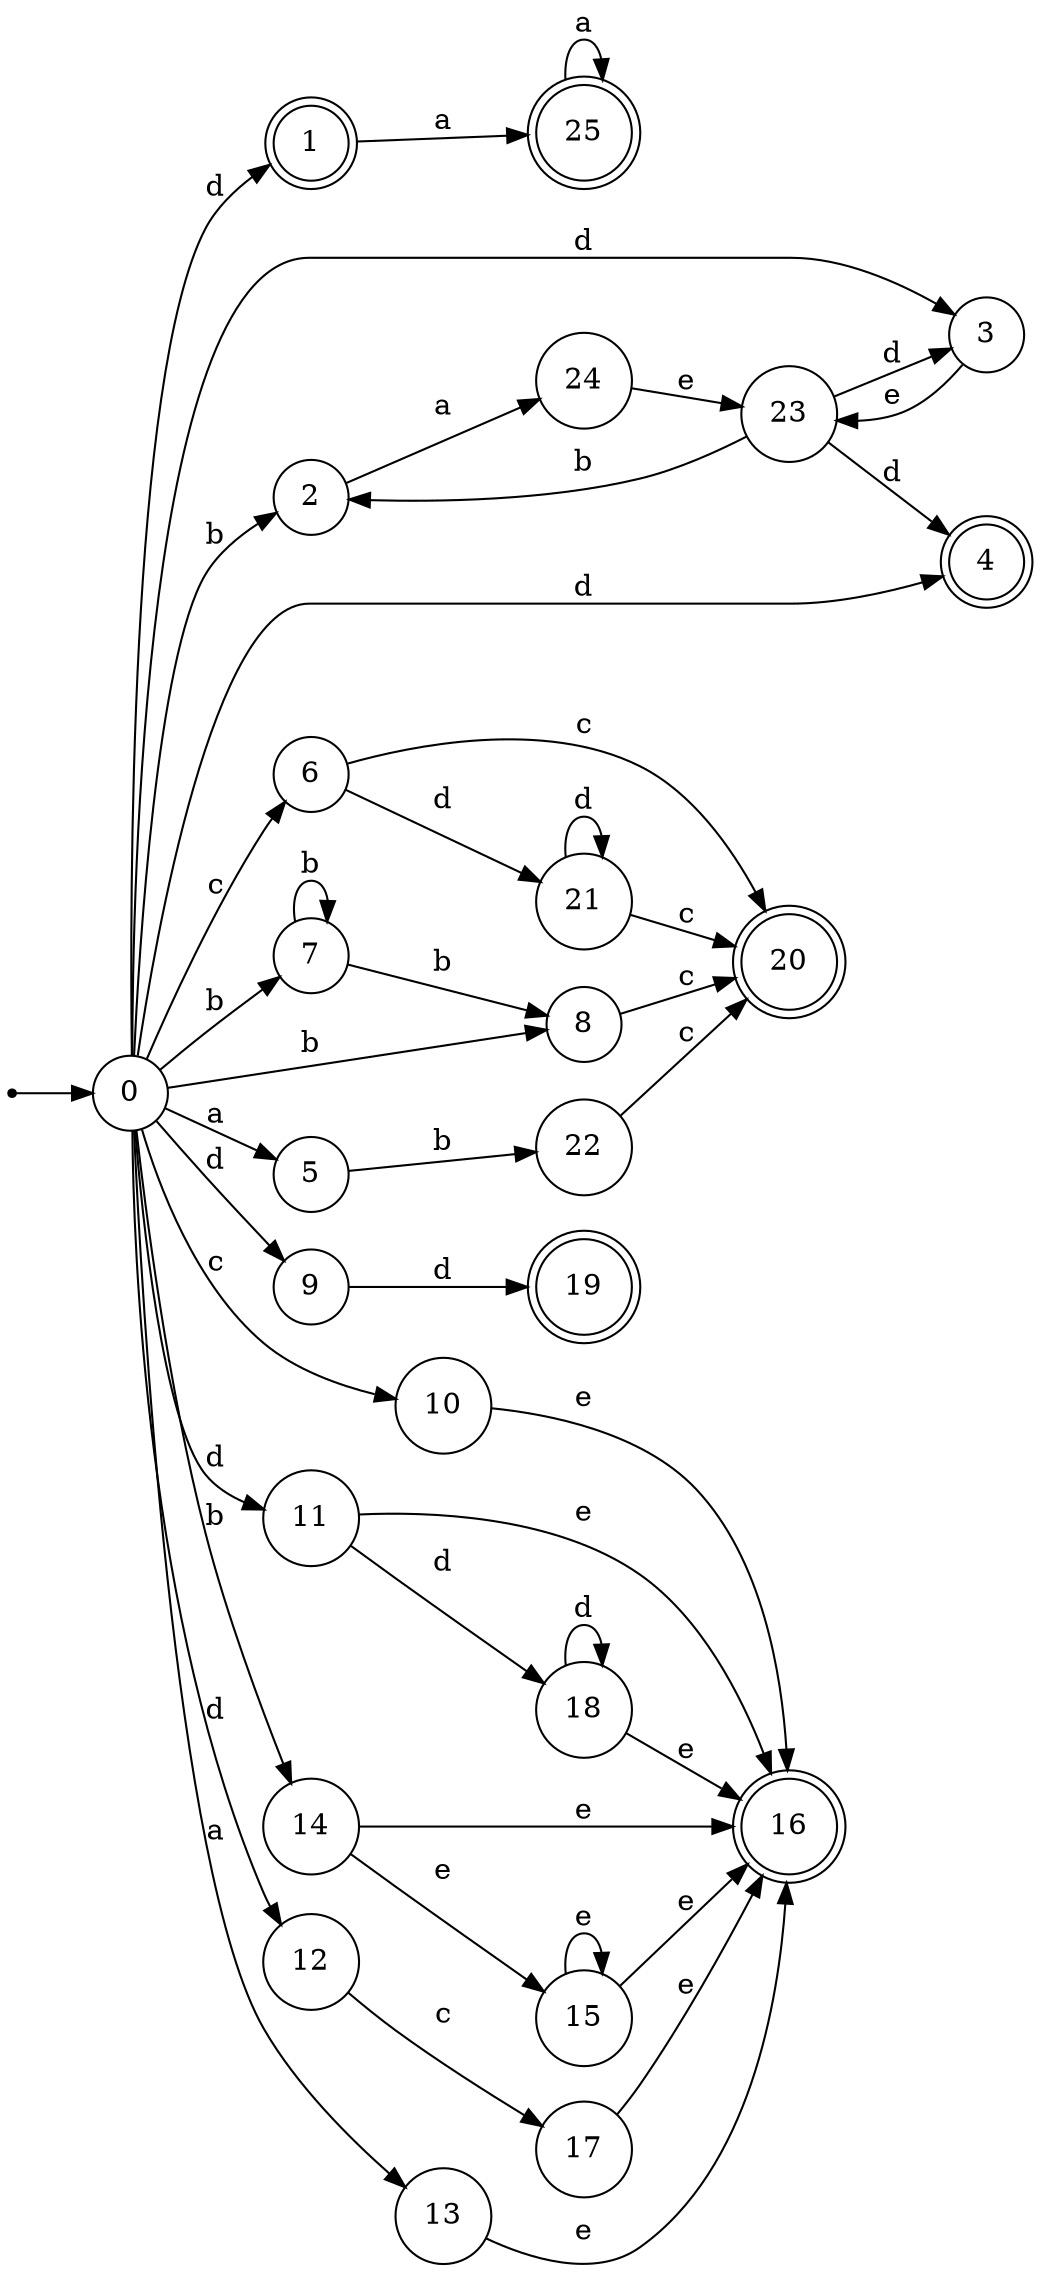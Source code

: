 digraph finite_state_machine {
rankdir=LR;
size="20,20";
node [shape = point]; "dummy0"
node [shape = circle]; "0";
"dummy0" -> "0";
node [shape = doublecircle]; "1";node [shape = circle]; "2";
node [shape = circle]; "3";
node [shape = doublecircle]; "4";node [shape = circle]; "5";
node [shape = circle]; "6";
node [shape = circle]; "7";
node [shape = circle]; "8";
node [shape = circle]; "9";
node [shape = circle]; "10";
node [shape = circle]; "11";
node [shape = circle]; "12";
node [shape = circle]; "13";
node [shape = circle]; "14";
node [shape = circle]; "15";
node [shape = doublecircle]; "16";node [shape = circle]; "17";
node [shape = circle]; "18";
node [shape = doublecircle]; "19";node [shape = doublecircle]; "20";node [shape = circle]; "21";
node [shape = circle]; "22";
node [shape = circle]; "23";
node [shape = circle]; "24";
node [shape = doublecircle]; "25";"0" -> "1" [label = "d"];
 "0" -> "3" [label = "d"];
 "0" -> "4" [label = "d"];
 "0" -> "9" [label = "d"];
 "0" -> "11" [label = "d"];
 "0" -> "12" [label = "d"];
 "0" -> "8" [label = "b"];
 "0" -> "2" [label = "b"];
 "0" -> "14" [label = "b"];
 "0" -> "7" [label = "b"];
 "0" -> "13" [label = "a"];
 "0" -> "5" [label = "a"];
 "0" -> "10" [label = "c"];
 "0" -> "6" [label = "c"];
 "14" -> "16" [label = "e"];
 "14" -> "15" [label = "e"];
 "15" -> "16" [label = "e"];
 "15" -> "15" [label = "e"];
 "13" -> "16" [label = "e"];
 "12" -> "17" [label = "c"];
 "17" -> "16" [label = "e"];
 "11" -> "18" [label = "d"];
 "11" -> "16" [label = "e"];
 "18" -> "18" [label = "d"];
 "18" -> "16" [label = "e"];
 "10" -> "16" [label = "e"];
 "9" -> "19" [label = "d"];
 "8" -> "20" [label = "c"];
 "7" -> "8" [label = "b"];
 "7" -> "7" [label = "b"];
 "6" -> "21" [label = "d"];
 "6" -> "20" [label = "c"];
 "21" -> "21" [label = "d"];
 "21" -> "20" [label = "c"];
 "5" -> "22" [label = "b"];
 "22" -> "20" [label = "c"];
 "3" -> "23" [label = "e"];
 "23" -> "2" [label = "b"];
 "23" -> "3" [label = "d"];
 "23" -> "4" [label = "d"];
 "2" -> "24" [label = "a"];
 "24" -> "23" [label = "e"];
 "1" -> "25" [label = "a"];
 "25" -> "25" [label = "a"];
 }
